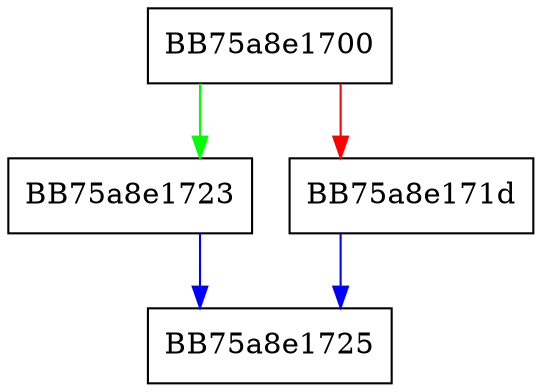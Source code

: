digraph _Get_deleter {
  node [shape="box"];
  graph [splines=ortho];
  BB75a8e1700 -> BB75a8e1723 [color="green"];
  BB75a8e1700 -> BB75a8e171d [color="red"];
  BB75a8e171d -> BB75a8e1725 [color="blue"];
  BB75a8e1723 -> BB75a8e1725 [color="blue"];
}